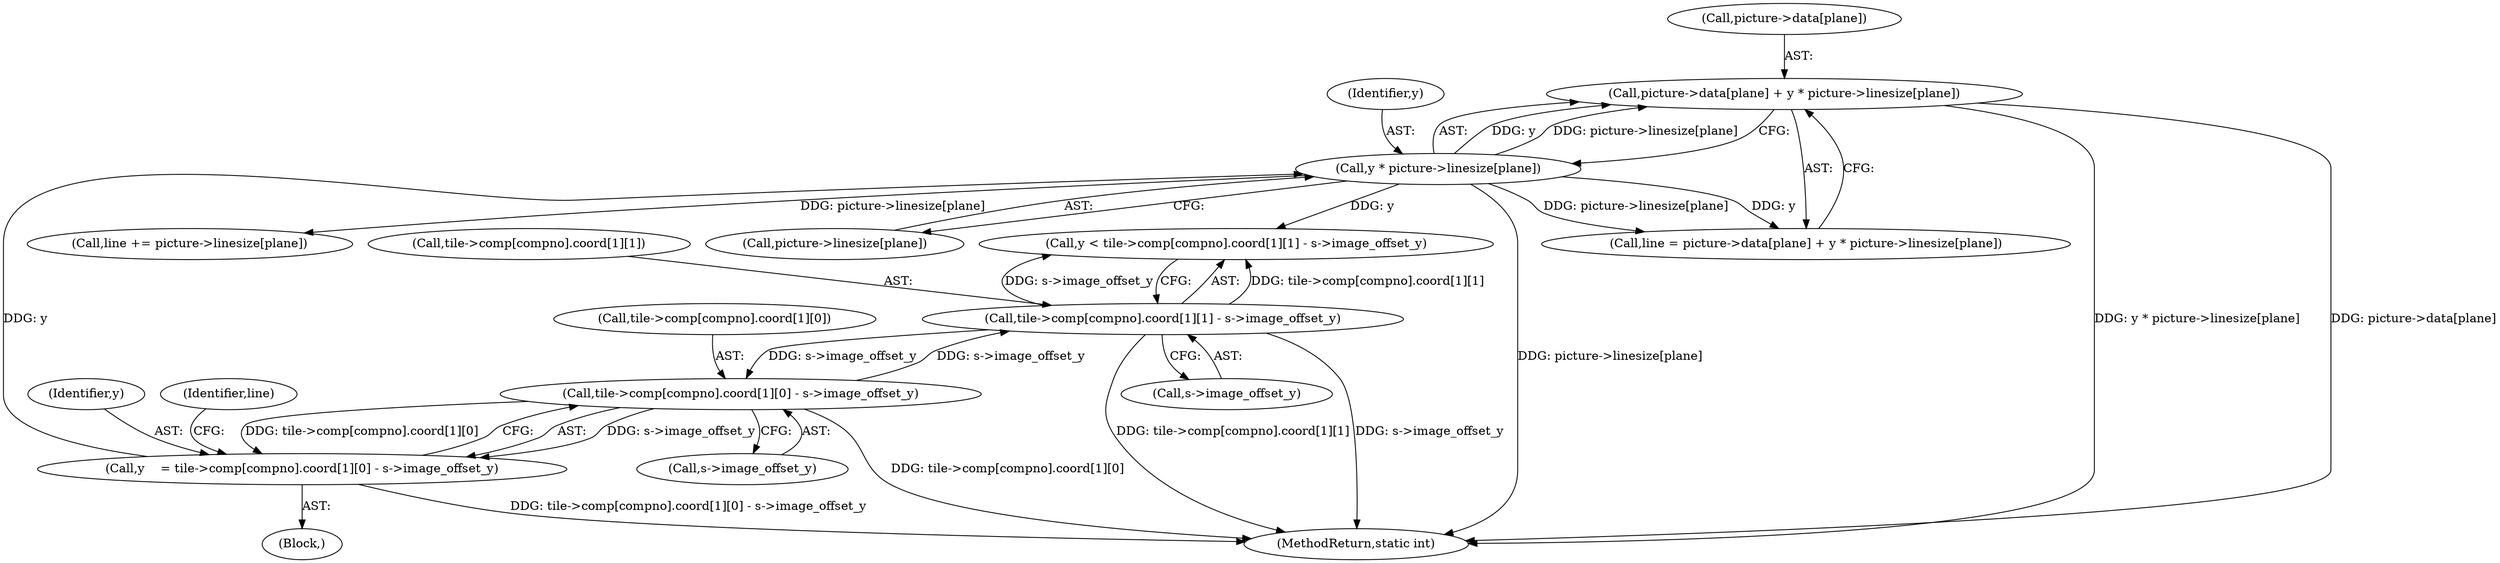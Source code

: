 digraph "0_FFmpeg_fe448cd28d674c3eff3072552eae366d0b659ce9@array" {
"1000593" [label="(Call,picture->data[plane] + y * picture->linesize[plane])"];
"1000599" [label="(Call,y * picture->linesize[plane])"];
"1000574" [label="(Call,y    = tile->comp[compno].coord[1][0] - s->image_offset_y)"];
"1000576" [label="(Call,tile->comp[compno].coord[1][0] - s->image_offset_y)"];
"1000609" [label="(Call,tile->comp[compno].coord[1][1] - s->image_offset_y)"];
"1000594" [label="(Call,picture->data[plane])"];
"1000574" [label="(Call,y    = tile->comp[compno].coord[1][0] - s->image_offset_y)"];
"1000609" [label="(Call,tile->comp[compno].coord[1][1] - s->image_offset_y)"];
"1000576" [label="(Call,tile->comp[compno].coord[1][0] - s->image_offset_y)"];
"1000621" [label="(Call,s->image_offset_y)"];
"1000610" [label="(Call,tile->comp[compno].coord[1][1])"];
"1000607" [label="(Call,y < tile->comp[compno].coord[1][1] - s->image_offset_y)"];
"1000764" [label="(Call,line += picture->linesize[plane])"];
"1000575" [label="(Identifier,y)"];
"1000592" [label="(Identifier,line)"];
"1000601" [label="(Call,picture->linesize[plane])"];
"1000600" [label="(Identifier,y)"];
"1000593" [label="(Call,picture->data[plane] + y * picture->linesize[plane])"];
"1000474" [label="(Block,)"];
"1000591" [label="(Call,line = picture->data[plane] + y * picture->linesize[plane])"];
"1000588" [label="(Call,s->image_offset_y)"];
"1000599" [label="(Call,y * picture->linesize[plane])"];
"1000577" [label="(Call,tile->comp[compno].coord[1][0])"];
"1001090" [label="(MethodReturn,static int)"];
"1000593" -> "1000591"  [label="AST: "];
"1000593" -> "1000599"  [label="CFG: "];
"1000594" -> "1000593"  [label="AST: "];
"1000599" -> "1000593"  [label="AST: "];
"1000591" -> "1000593"  [label="CFG: "];
"1000593" -> "1001090"  [label="DDG: y * picture->linesize[plane]"];
"1000593" -> "1001090"  [label="DDG: picture->data[plane]"];
"1000599" -> "1000593"  [label="DDG: y"];
"1000599" -> "1000593"  [label="DDG: picture->linesize[plane]"];
"1000599" -> "1000601"  [label="CFG: "];
"1000600" -> "1000599"  [label="AST: "];
"1000601" -> "1000599"  [label="AST: "];
"1000599" -> "1001090"  [label="DDG: picture->linesize[plane]"];
"1000599" -> "1000591"  [label="DDG: y"];
"1000599" -> "1000591"  [label="DDG: picture->linesize[plane]"];
"1000574" -> "1000599"  [label="DDG: y"];
"1000599" -> "1000607"  [label="DDG: y"];
"1000599" -> "1000764"  [label="DDG: picture->linesize[plane]"];
"1000574" -> "1000474"  [label="AST: "];
"1000574" -> "1000576"  [label="CFG: "];
"1000575" -> "1000574"  [label="AST: "];
"1000576" -> "1000574"  [label="AST: "];
"1000592" -> "1000574"  [label="CFG: "];
"1000574" -> "1001090"  [label="DDG: tile->comp[compno].coord[1][0] - s->image_offset_y"];
"1000576" -> "1000574"  [label="DDG: tile->comp[compno].coord[1][0]"];
"1000576" -> "1000574"  [label="DDG: s->image_offset_y"];
"1000576" -> "1000588"  [label="CFG: "];
"1000577" -> "1000576"  [label="AST: "];
"1000588" -> "1000576"  [label="AST: "];
"1000576" -> "1001090"  [label="DDG: tile->comp[compno].coord[1][0]"];
"1000609" -> "1000576"  [label="DDG: s->image_offset_y"];
"1000576" -> "1000609"  [label="DDG: s->image_offset_y"];
"1000609" -> "1000607"  [label="AST: "];
"1000609" -> "1000621"  [label="CFG: "];
"1000610" -> "1000609"  [label="AST: "];
"1000621" -> "1000609"  [label="AST: "];
"1000607" -> "1000609"  [label="CFG: "];
"1000609" -> "1001090"  [label="DDG: s->image_offset_y"];
"1000609" -> "1001090"  [label="DDG: tile->comp[compno].coord[1][1]"];
"1000609" -> "1000607"  [label="DDG: tile->comp[compno].coord[1][1]"];
"1000609" -> "1000607"  [label="DDG: s->image_offset_y"];
}
